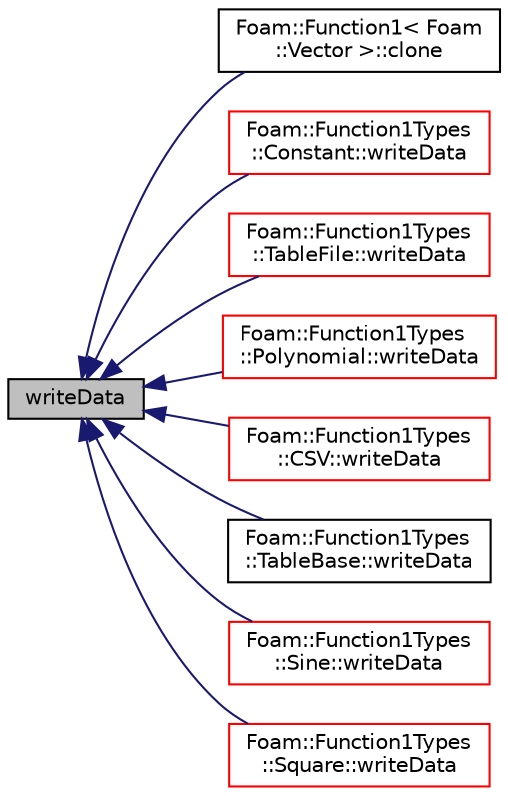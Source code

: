 digraph "writeData"
{
  bgcolor="transparent";
  edge [fontname="Helvetica",fontsize="10",labelfontname="Helvetica",labelfontsize="10"];
  node [fontname="Helvetica",fontsize="10",shape=record];
  rankdir="LR";
  Node1 [label="writeData",height=0.2,width=0.4,color="black", fillcolor="grey75", style="filled", fontcolor="black"];
  Node1 -> Node2 [dir="back",color="midnightblue",fontsize="10",style="solid",fontname="Helvetica"];
  Node2 [label="Foam::Function1\< Foam\l::Vector \>::clone",height=0.2,width=0.4,color="black",URL="$a00877.html#a8241803f9d915700e95faa5e32bf9bc3",tooltip="Construct and return a clone. "];
  Node1 -> Node3 [dir="back",color="midnightblue",fontsize="10",style="solid",fontname="Helvetica"];
  Node3 [label="Foam::Function1Types\l::Constant::writeData",height=0.2,width=0.4,color="red",URL="$a00361.html#a3f337a79b0eea9e1a8a6381894c6cdf9",tooltip="Write in dictionary format. "];
  Node1 -> Node4 [dir="back",color="midnightblue",fontsize="10",style="solid",fontname="Helvetica"];
  Node4 [label="Foam::Function1Types\l::TableFile::writeData",height=0.2,width=0.4,color="red",URL="$a02626.html#a3f337a79b0eea9e1a8a6381894c6cdf9",tooltip="Write in dictionary format. "];
  Node1 -> Node5 [dir="back",color="midnightblue",fontsize="10",style="solid",fontname="Helvetica"];
  Node5 [label="Foam::Function1Types\l::Polynomial::writeData",height=0.2,width=0.4,color="red",URL="$a01967.html#a3f337a79b0eea9e1a8a6381894c6cdf9",tooltip="Write in dictionary format. "];
  Node1 -> Node6 [dir="back",color="midnightblue",fontsize="10",style="solid",fontname="Helvetica"];
  Node6 [label="Foam::Function1Types\l::CSV::writeData",height=0.2,width=0.4,color="red",URL="$a00443.html#a3f337a79b0eea9e1a8a6381894c6cdf9",tooltip="Write in dictionary format. "];
  Node1 -> Node7 [dir="back",color="midnightblue",fontsize="10",style="solid",fontname="Helvetica"];
  Node7 [label="Foam::Function1Types\l::TableBase::writeData",height=0.2,width=0.4,color="black",URL="$a02625.html#a3f337a79b0eea9e1a8a6381894c6cdf9",tooltip="Write all table data in dictionary format. "];
  Node1 -> Node8 [dir="back",color="midnightblue",fontsize="10",style="solid",fontname="Helvetica"];
  Node8 [label="Foam::Function1Types\l::Sine::writeData",height=0.2,width=0.4,color="red",URL="$a02379.html#a3f337a79b0eea9e1a8a6381894c6cdf9",tooltip="Write in dictionary format. "];
  Node1 -> Node9 [dir="back",color="midnightblue",fontsize="10",style="solid",fontname="Helvetica"];
  Node9 [label="Foam::Function1Types\l::Square::writeData",height=0.2,width=0.4,color="red",URL="$a02485.html#a3f337a79b0eea9e1a8a6381894c6cdf9",tooltip="Write in dictionary format. "];
}
